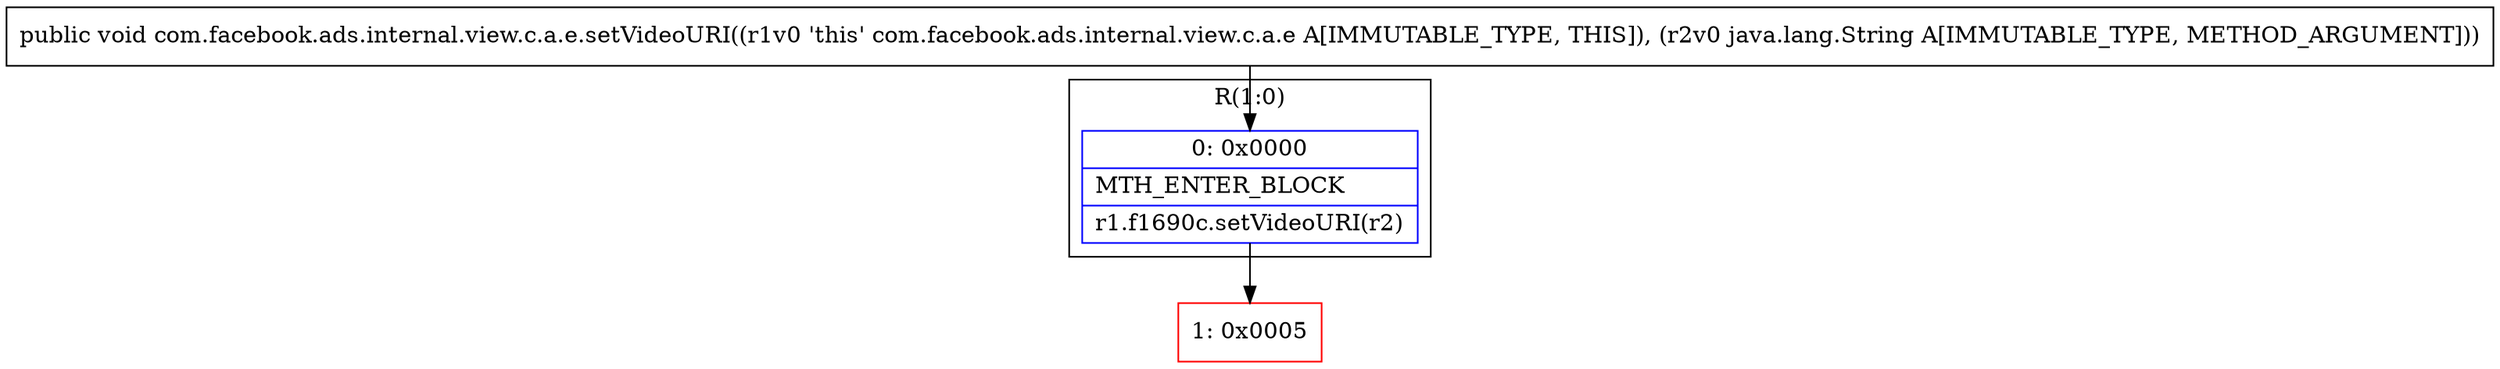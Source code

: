 digraph "CFG forcom.facebook.ads.internal.view.c.a.e.setVideoURI(Ljava\/lang\/String;)V" {
subgraph cluster_Region_767124599 {
label = "R(1:0)";
node [shape=record,color=blue];
Node_0 [shape=record,label="{0\:\ 0x0000|MTH_ENTER_BLOCK\l|r1.f1690c.setVideoURI(r2)\l}"];
}
Node_1 [shape=record,color=red,label="{1\:\ 0x0005}"];
MethodNode[shape=record,label="{public void com.facebook.ads.internal.view.c.a.e.setVideoURI((r1v0 'this' com.facebook.ads.internal.view.c.a.e A[IMMUTABLE_TYPE, THIS]), (r2v0 java.lang.String A[IMMUTABLE_TYPE, METHOD_ARGUMENT])) }"];
MethodNode -> Node_0;
Node_0 -> Node_1;
}

